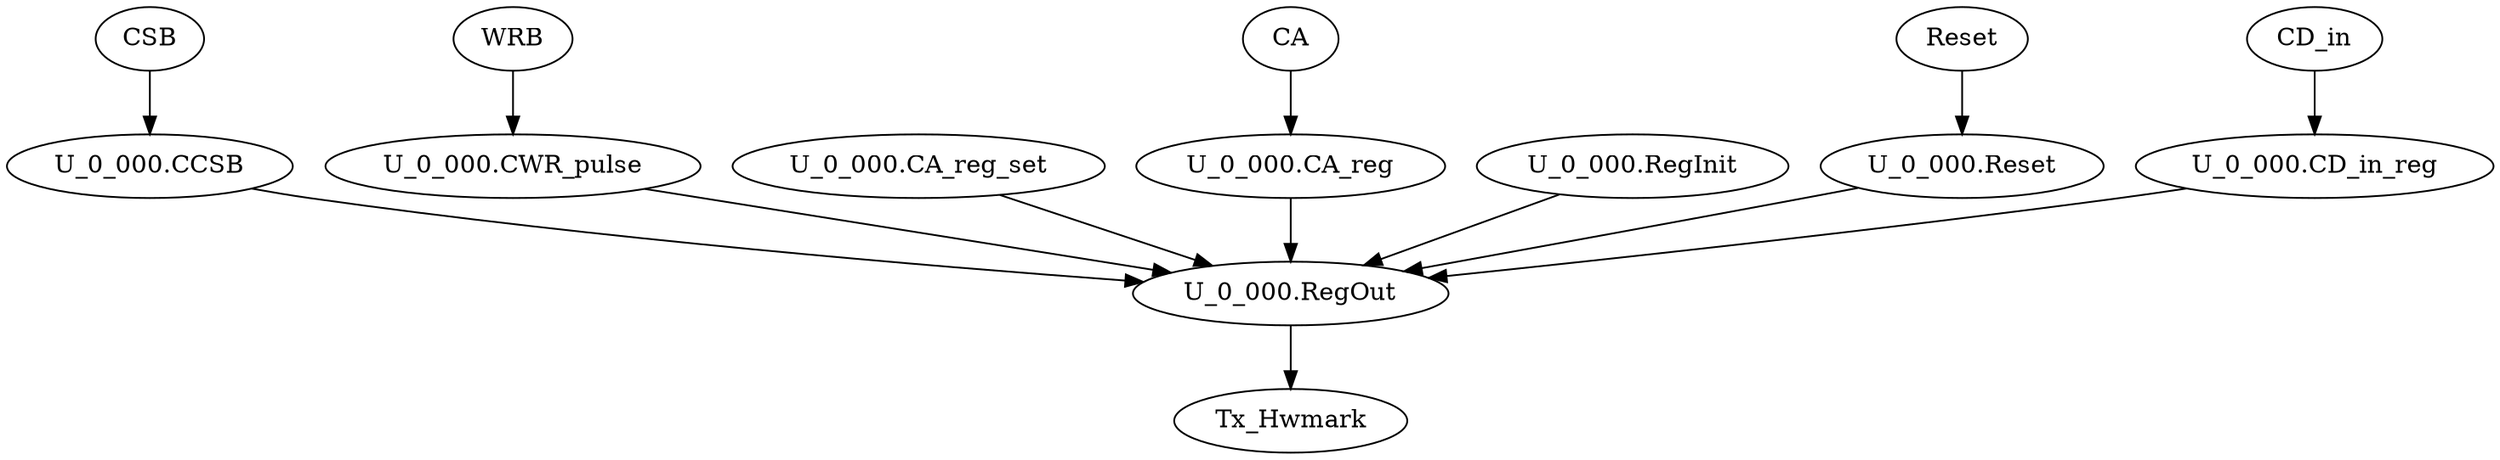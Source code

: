strict digraph "" {
	"U_0_000.CD_in_reg"	 [complexity=2,
		importance=0.0154295925251,
		rank=0.00771479626255];
	"U_0_000.RegOut"	 [complexity=0,
		importance=0.0136486911662,
		rank=0.0];
	"U_0_000.CD_in_reg" -> "U_0_000.RegOut";
	"U_0_000.CCSB"	 [complexity=4,
		importance=0.01541508742,
		rank=0.00385377185501];
	"U_0_000.CCSB" -> "U_0_000.RegOut";
	"U_0_000.CWR_pulse"	 [complexity=4,
		importance=0.01541508742,
		rank=0.00385377185501];
	"U_0_000.CWR_pulse" -> "U_0_000.RegOut";
	Tx_Hwmark	 [complexity=0,
		importance=0.00571852560641,
		rank=0.0];
	"U_0_000.RegOut" -> Tx_Hwmark;
	"U_0_000.CA_reg_set"	 [complexity=4,
		importance=0.0154021939933,
		rank=0.00385054849833];
	"U_0_000.CA_reg_set" -> "U_0_000.RegOut";
	CD_in	 [complexity=2,
		importance=0.0171830953522,
		rank=0.00859154767611];
	CD_in -> "U_0_000.CD_in_reg";
	"U_0_000.CA_reg"	 [complexity=4,
		importance=0.01541508742,
		rank=0.00385377185501];
	"U_0_000.CA_reg" -> "U_0_000.RegOut";
	CA	 [complexity=4,
		importance=0.0171685902472,
		rank=0.00429214756179];
	CA -> "U_0_000.CA_reg";
	"U_0_000.RegInit"	 [complexity=2,
		importance=0.0154021939933,
		rank=0.00770109699667];
	"U_0_000.RegInit" -> "U_0_000.RegOut";
	CSB	 [complexity=4,
		importance=0.0171685902472,
		rank=0.00429214756179];
	CSB -> "U_0_000.CCSB";
	Reset	 [complexity=1,
		importance=0.0308170945521,
		rank=0.0308170945521];
	"U_0_000.Reset"	 [complexity=1,
		importance=0.029063591725,
		rank=0.029063591725];
	Reset -> "U_0_000.Reset";
	WRB	 [complexity=4,
		importance=0.0171685902472,
		rank=0.00429214756179];
	WRB -> "U_0_000.CWR_pulse";
	"U_0_000.Reset" -> "U_0_000.RegOut";
}
